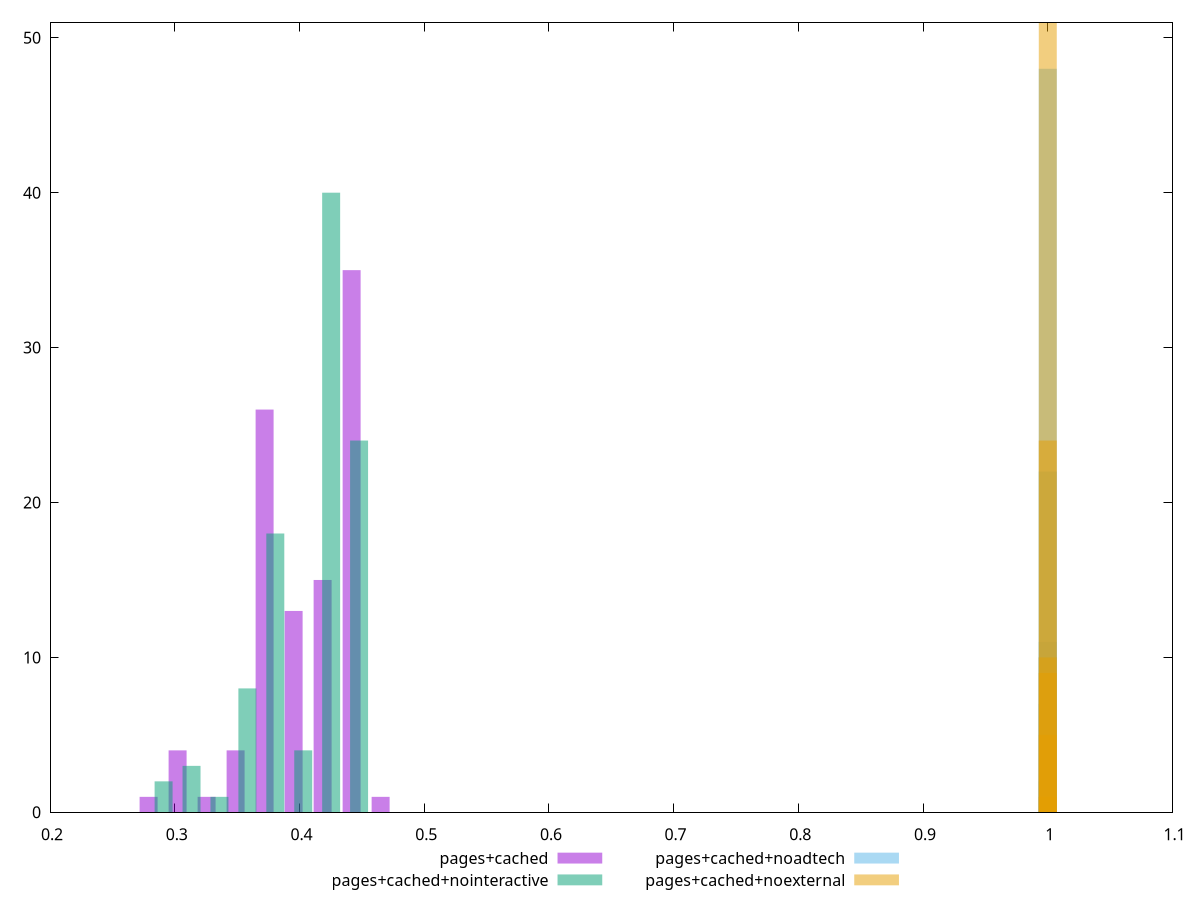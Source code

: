 $_pagesCached <<EOF
0.39532374790097663 13
0.30230639545368804 4
0.4418324241246209 35
0.4185780860127988 15
0.3720694097891545 26
0.2790520573418659 1
0.3255607335655102 1
0.34881507167733233 4
0.4650867622364431 1
EOF
$_pagesCachedNointeractive <<EOF
0.4254242949706011 40
0.38064279023685355 18
0.4478150473374748 24
0.35825203786997983 8
0.4030335426037273 4
0.3358612855031061 1
0.2910797807693586 2
0.31347053313623235 3
EOF
$_pagesCachedNoadtech <<EOF
0.9999977590297437 48
0.9999785951927703 11
0.9999881771112571 22
0.9999594313557969 7
0.9999498494373101 10
0.9999690132742836 2
EOF
$_pagesCachedNoexternal <<EOF
0.9999983638823595 51
0.9999473981637986 10
0.9999728810230791 5
0.9999856224527193 24
0.9999219153045182 1
0.9999601395934389 9
EOF
set key outside below
set terminal pngcairo
set output "report_00005_2020-11-02T22-26-11.212Z/max-potential-fid/max-potential-fid_pages+cached_pages+cached+nointeractive_pages+cached+noadtech_pages+cached+noexternal+hist.png"
set boxwidth 0.014418926130809872
set style fill transparent solid 0.5 noborder
set yrange [0:51]
plot $_pagesCached title "pages+cached" with boxes ,$_pagesCachedNointeractive title "pages+cached+nointeractive" with boxes ,$_pagesCachedNoadtech title "pages+cached+noadtech" with boxes ,$_pagesCachedNoexternal title "pages+cached+noexternal" with boxes ,